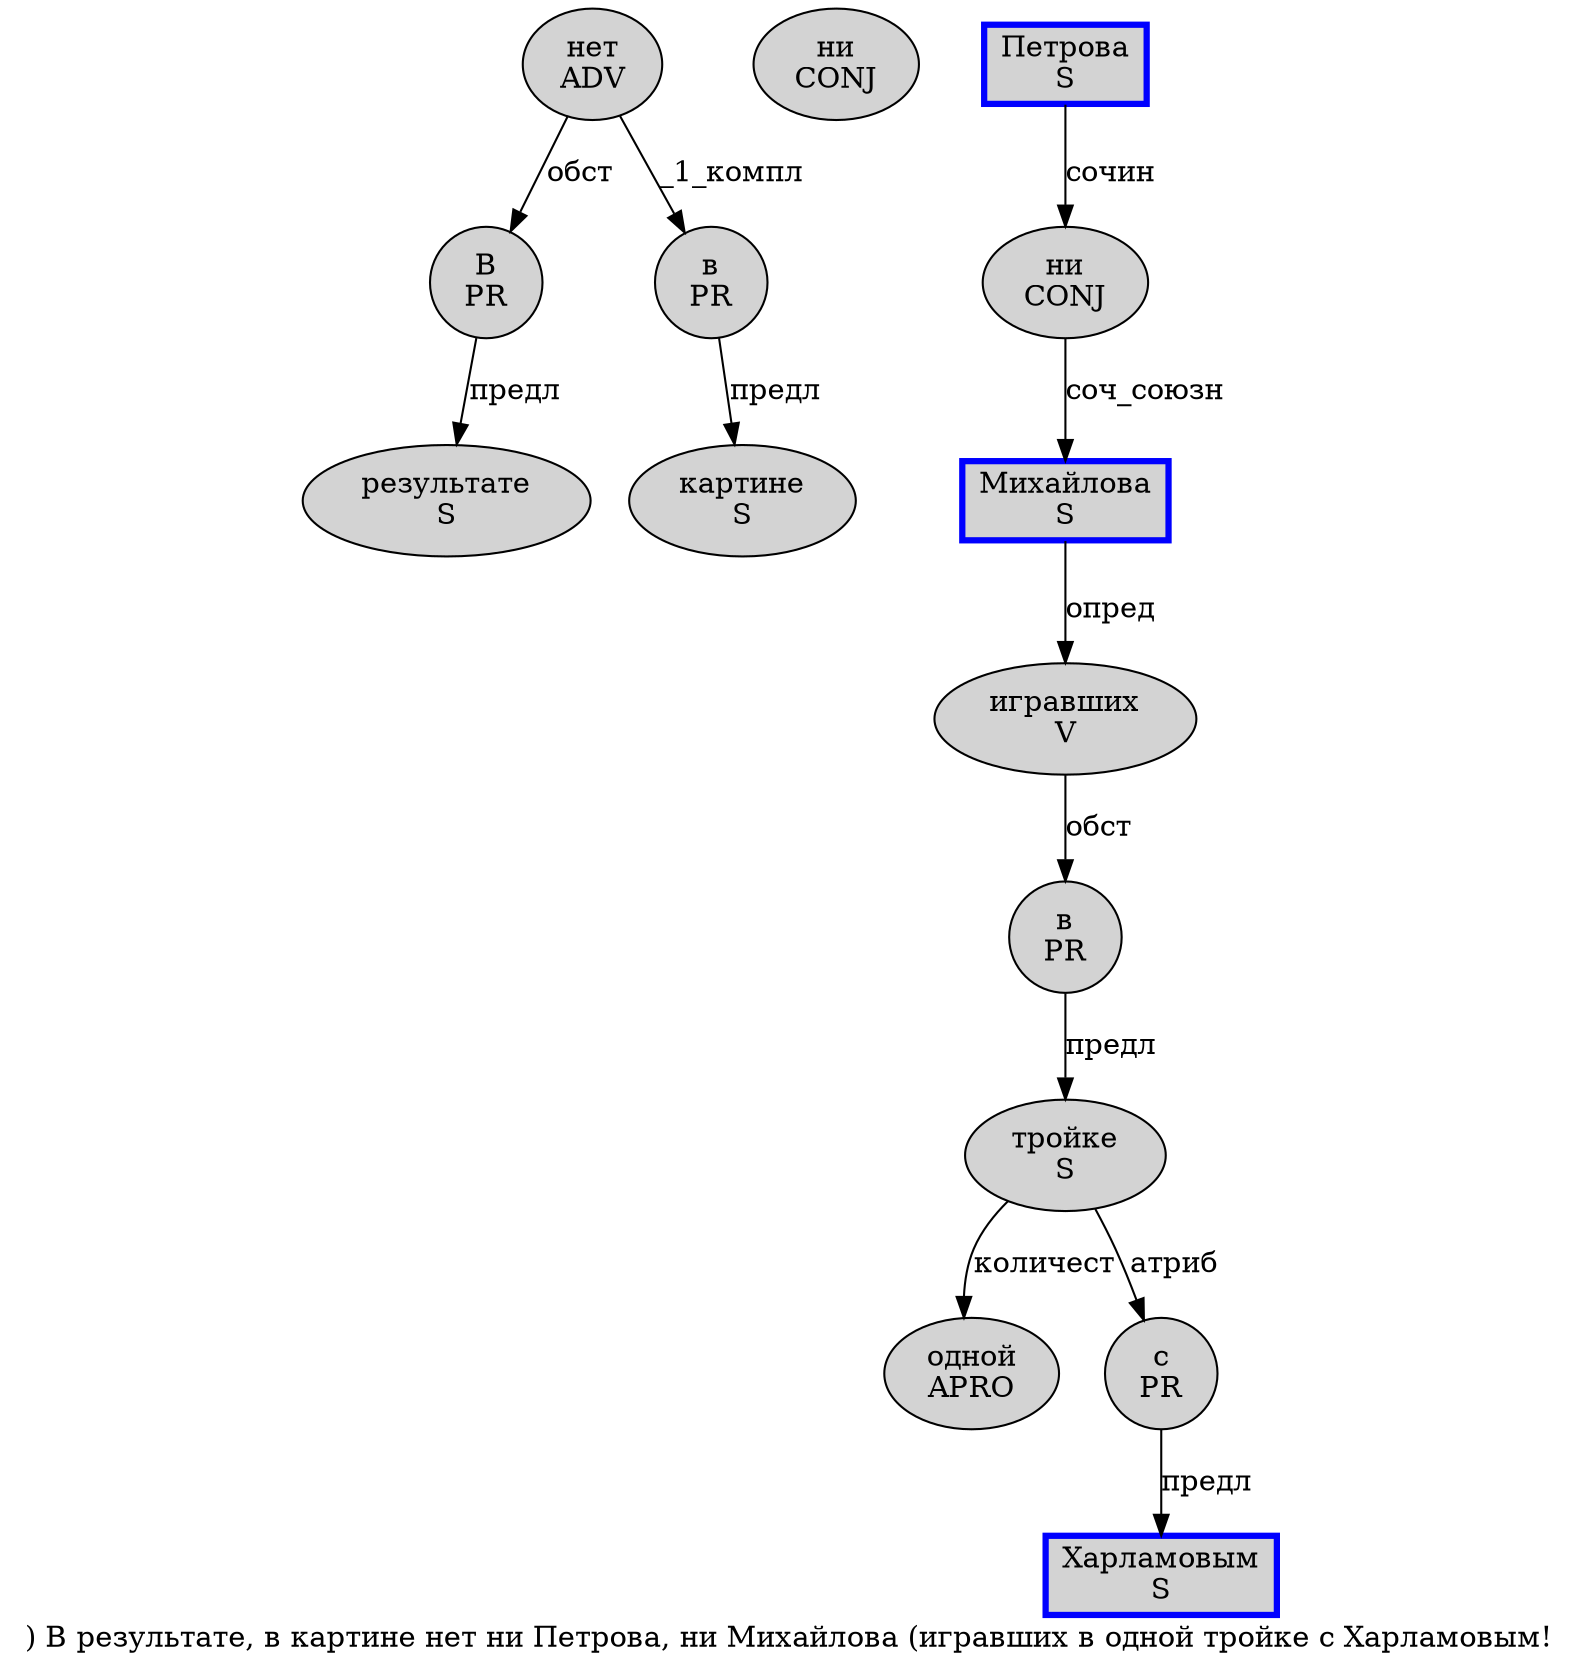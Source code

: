 digraph SENTENCE_3370 {
	graph [label=") В результате, в картине нет ни Петрова, ни Михайлова (игравших в одной тройке с Харламовым!"]
	node [style=filled]
		1 [label="В
PR" color="" fillcolor=lightgray penwidth=1 shape=ellipse]
		2 [label="результате
S" color="" fillcolor=lightgray penwidth=1 shape=ellipse]
		4 [label="в
PR" color="" fillcolor=lightgray penwidth=1 shape=ellipse]
		5 [label="картине
S" color="" fillcolor=lightgray penwidth=1 shape=ellipse]
		6 [label="нет
ADV" color="" fillcolor=lightgray penwidth=1 shape=ellipse]
		7 [label="ни
CONJ" color="" fillcolor=lightgray penwidth=1 shape=ellipse]
		8 [label="Петрова
S" color=blue fillcolor=lightgray penwidth=3 shape=box]
		10 [label="ни
CONJ" color="" fillcolor=lightgray penwidth=1 shape=ellipse]
		11 [label="Михайлова
S" color=blue fillcolor=lightgray penwidth=3 shape=box]
		13 [label="игравших
V" color="" fillcolor=lightgray penwidth=1 shape=ellipse]
		14 [label="в
PR" color="" fillcolor=lightgray penwidth=1 shape=ellipse]
		15 [label="одной
APRO" color="" fillcolor=lightgray penwidth=1 shape=ellipse]
		16 [label="тройке
S" color="" fillcolor=lightgray penwidth=1 shape=ellipse]
		17 [label="с
PR" color="" fillcolor=lightgray penwidth=1 shape=ellipse]
		18 [label="Харламовым
S" color=blue fillcolor=lightgray penwidth=3 shape=box]
			6 -> 1 [label="обст"]
			6 -> 4 [label="_1_компл"]
			10 -> 11 [label="соч_союзн"]
			1 -> 2 [label="предл"]
			8 -> 10 [label="сочин"]
			11 -> 13 [label="опред"]
			13 -> 14 [label="обст"]
			14 -> 16 [label="предл"]
			17 -> 18 [label="предл"]
			4 -> 5 [label="предл"]
			16 -> 15 [label="количест"]
			16 -> 17 [label="атриб"]
}